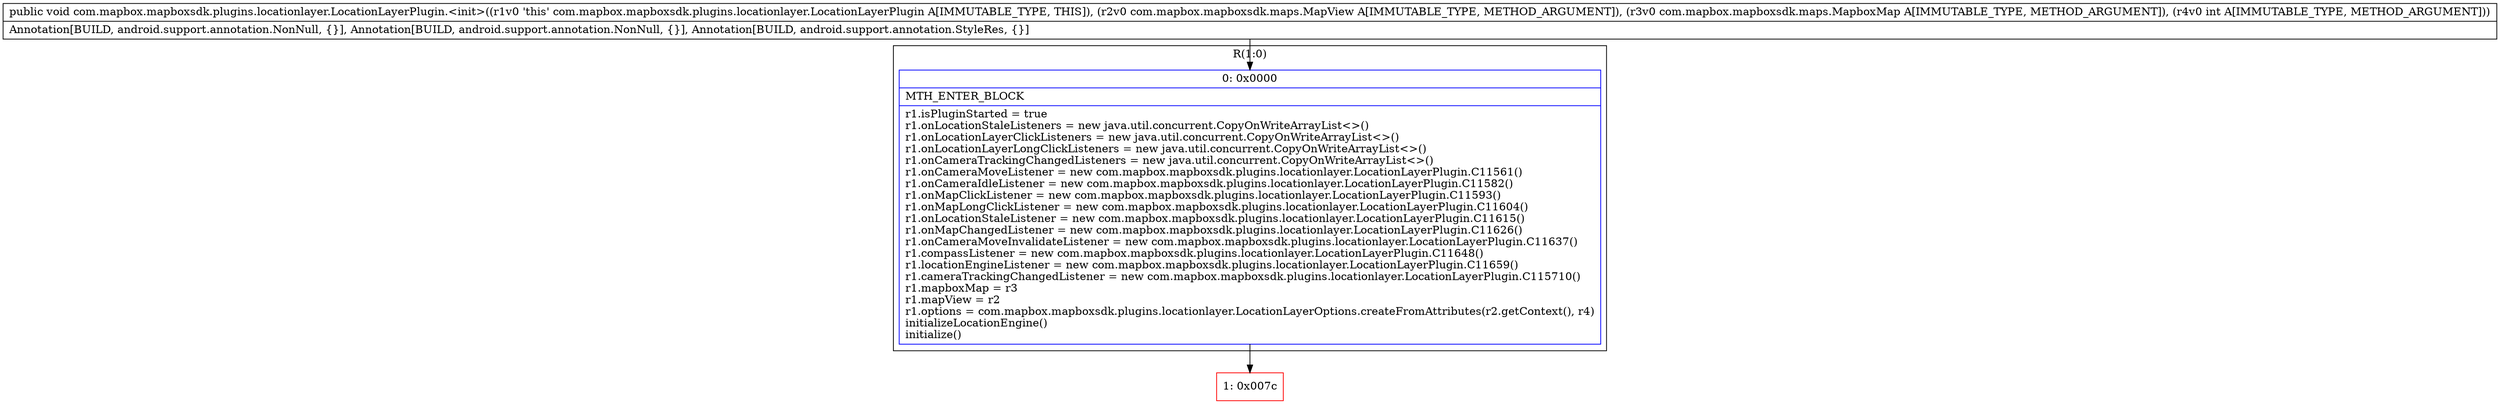 digraph "CFG forcom.mapbox.mapboxsdk.plugins.locationlayer.LocationLayerPlugin.\<init\>(Lcom\/mapbox\/mapboxsdk\/maps\/MapView;Lcom\/mapbox\/mapboxsdk\/maps\/MapboxMap;I)V" {
subgraph cluster_Region_1873283025 {
label = "R(1:0)";
node [shape=record,color=blue];
Node_0 [shape=record,label="{0\:\ 0x0000|MTH_ENTER_BLOCK\l|r1.isPluginStarted = true\lr1.onLocationStaleListeners = new java.util.concurrent.CopyOnWriteArrayList\<\>()\lr1.onLocationLayerClickListeners = new java.util.concurrent.CopyOnWriteArrayList\<\>()\lr1.onLocationLayerLongClickListeners = new java.util.concurrent.CopyOnWriteArrayList\<\>()\lr1.onCameraTrackingChangedListeners = new java.util.concurrent.CopyOnWriteArrayList\<\>()\lr1.onCameraMoveListener = new com.mapbox.mapboxsdk.plugins.locationlayer.LocationLayerPlugin.C11561()\lr1.onCameraIdleListener = new com.mapbox.mapboxsdk.plugins.locationlayer.LocationLayerPlugin.C11582()\lr1.onMapClickListener = new com.mapbox.mapboxsdk.plugins.locationlayer.LocationLayerPlugin.C11593()\lr1.onMapLongClickListener = new com.mapbox.mapboxsdk.plugins.locationlayer.LocationLayerPlugin.C11604()\lr1.onLocationStaleListener = new com.mapbox.mapboxsdk.plugins.locationlayer.LocationLayerPlugin.C11615()\lr1.onMapChangedListener = new com.mapbox.mapboxsdk.plugins.locationlayer.LocationLayerPlugin.C11626()\lr1.onCameraMoveInvalidateListener = new com.mapbox.mapboxsdk.plugins.locationlayer.LocationLayerPlugin.C11637()\lr1.compassListener = new com.mapbox.mapboxsdk.plugins.locationlayer.LocationLayerPlugin.C11648()\lr1.locationEngineListener = new com.mapbox.mapboxsdk.plugins.locationlayer.LocationLayerPlugin.C11659()\lr1.cameraTrackingChangedListener = new com.mapbox.mapboxsdk.plugins.locationlayer.LocationLayerPlugin.C115710()\lr1.mapboxMap = r3\lr1.mapView = r2\lr1.options = com.mapbox.mapboxsdk.plugins.locationlayer.LocationLayerOptions.createFromAttributes(r2.getContext(), r4)\linitializeLocationEngine()\linitialize()\l}"];
}
Node_1 [shape=record,color=red,label="{1\:\ 0x007c}"];
MethodNode[shape=record,label="{public void com.mapbox.mapboxsdk.plugins.locationlayer.LocationLayerPlugin.\<init\>((r1v0 'this' com.mapbox.mapboxsdk.plugins.locationlayer.LocationLayerPlugin A[IMMUTABLE_TYPE, THIS]), (r2v0 com.mapbox.mapboxsdk.maps.MapView A[IMMUTABLE_TYPE, METHOD_ARGUMENT]), (r3v0 com.mapbox.mapboxsdk.maps.MapboxMap A[IMMUTABLE_TYPE, METHOD_ARGUMENT]), (r4v0 int A[IMMUTABLE_TYPE, METHOD_ARGUMENT]))  | Annotation[BUILD, android.support.annotation.NonNull, \{\}], Annotation[BUILD, android.support.annotation.NonNull, \{\}], Annotation[BUILD, android.support.annotation.StyleRes, \{\}]\l}"];
MethodNode -> Node_0;
Node_0 -> Node_1;
}

